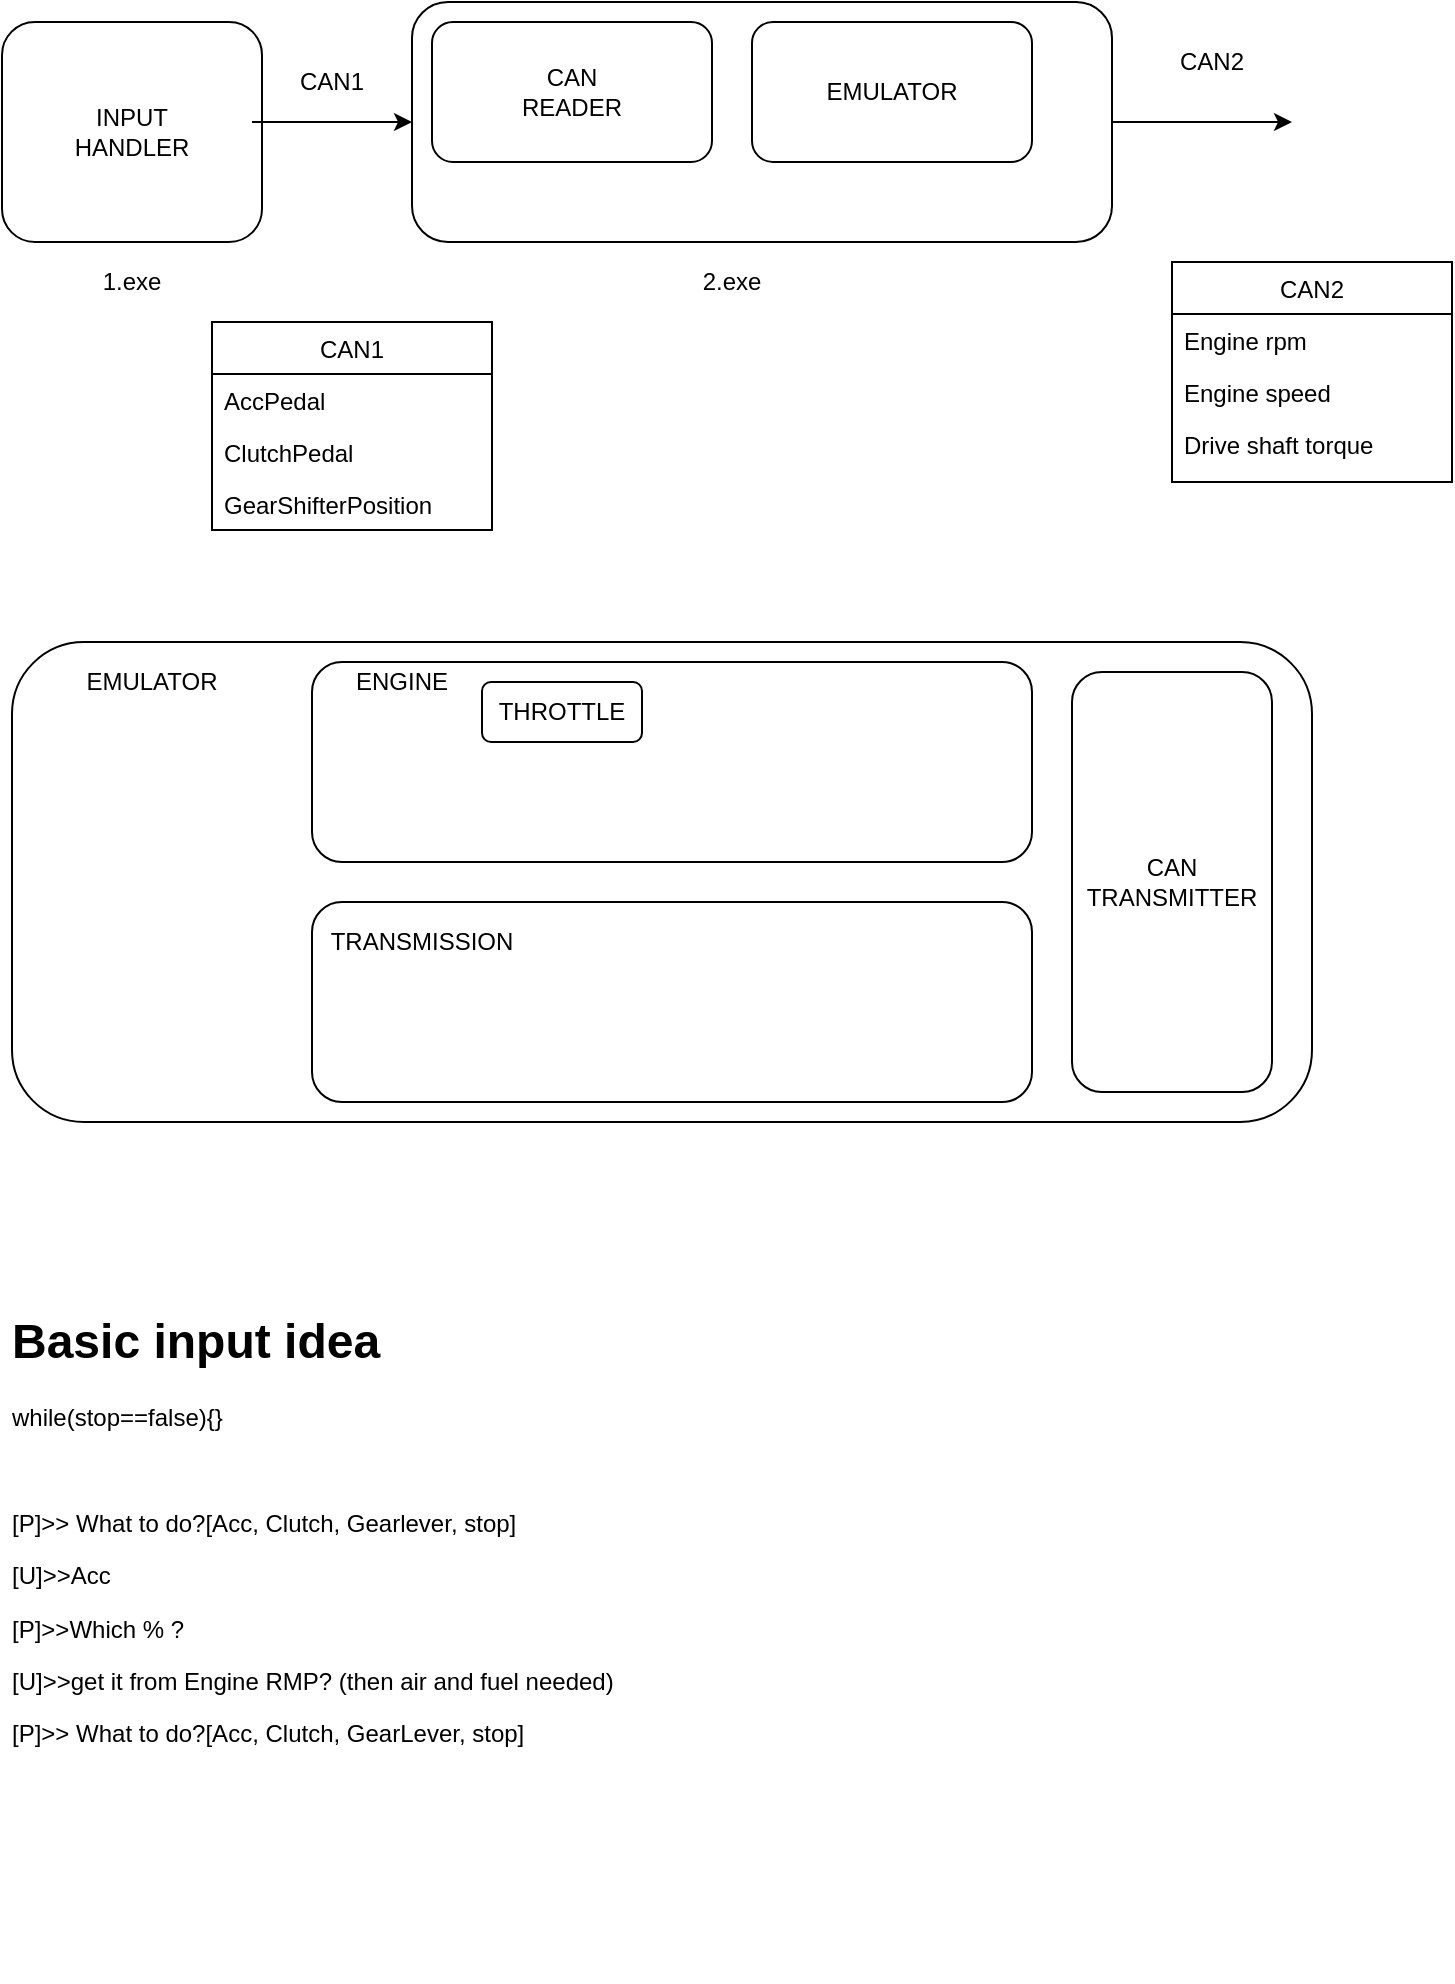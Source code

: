 <mxfile>
    <diagram id="aMPgfaCS1i6V14D40G4e" name="Page-1">
        <mxGraphModel dx="979" dy="918" grid="1" gridSize="10" guides="1" tooltips="1" connect="1" arrows="1" fold="1" page="1" pageScale="1" pageWidth="850" pageHeight="1100" math="0" shadow="0">
            <root>
                <mxCell id="0"/>
                <mxCell id="1" parent="0"/>
                <mxCell id="32" style="edgeStyle=orthogonalEdgeStyle;rounded=0;orthogonalLoop=1;jettySize=auto;html=1;exitX=1;exitY=0.5;exitDx=0;exitDy=0;entryX=1;entryY=0.5;entryDx=0;entryDy=0;" parent="1" edge="1">
                    <mxGeometry relative="1" as="geometry">
                        <Array as="points">
                            <mxPoint x="820" y="530"/>
                            <mxPoint x="820" y="295"/>
                        </Array>
                        <mxPoint x="780" y="295" as="targetPoint"/>
                    </mxGeometry>
                </mxCell>
                <mxCell id="33" value="Yes" style="edgeLabel;html=1;align=center;verticalAlign=middle;resizable=0;points=[];" parent="32" vertex="1" connectable="0">
                    <mxGeometry x="0.218" y="-2" relative="1" as="geometry">
                        <mxPoint y="1" as="offset"/>
                    </mxGeometry>
                </mxCell>
                <mxCell id="65" value="INPUT&lt;br&gt;HANDLER" style="rounded=1;whiteSpace=wrap;html=1;" parent="1" vertex="1">
                    <mxGeometry x="35" y="50" width="130" height="110" as="geometry"/>
                </mxCell>
                <mxCell id="66" value="" style="rounded=1;whiteSpace=wrap;html=1;" parent="1" vertex="1">
                    <mxGeometry x="240" y="40" width="350" height="120" as="geometry"/>
                </mxCell>
                <mxCell id="67" value="CAN&lt;br&gt;READER" style="rounded=1;whiteSpace=wrap;html=1;" parent="1" vertex="1">
                    <mxGeometry x="250" y="50" width="140" height="70" as="geometry"/>
                </mxCell>
                <mxCell id="68" value="EMULATOR" style="rounded=1;whiteSpace=wrap;html=1;" parent="1" vertex="1">
                    <mxGeometry x="410" y="50" width="140" height="70" as="geometry"/>
                </mxCell>
                <mxCell id="69" value="1.exe&lt;br&gt;" style="text;html=1;strokeColor=none;fillColor=none;align=center;verticalAlign=middle;whiteSpace=wrap;rounded=0;" parent="1" vertex="1">
                    <mxGeometry x="80" y="170" width="40" height="20" as="geometry"/>
                </mxCell>
                <mxCell id="70" value="2.exe" style="text;html=1;strokeColor=none;fillColor=none;align=center;verticalAlign=middle;whiteSpace=wrap;rounded=0;" parent="1" vertex="1">
                    <mxGeometry x="380" y="170" width="40" height="20" as="geometry"/>
                </mxCell>
                <mxCell id="73" value="" style="endArrow=classic;html=1;entryX=0;entryY=0.5;entryDx=0;entryDy=0;" parent="1" target="66" edge="1">
                    <mxGeometry width="50" height="50" relative="1" as="geometry">
                        <mxPoint x="160" y="100" as="sourcePoint"/>
                        <mxPoint x="230" y="105" as="targetPoint"/>
                    </mxGeometry>
                </mxCell>
                <mxCell id="74" value="CAN1" style="text;html=1;strokeColor=none;fillColor=none;align=center;verticalAlign=middle;whiteSpace=wrap;rounded=0;" parent="1" vertex="1">
                    <mxGeometry x="180" y="70" width="40" height="20" as="geometry"/>
                </mxCell>
                <mxCell id="76" value="CAN1" style="swimlane;fontStyle=0;childLayout=stackLayout;horizontal=1;startSize=26;horizontalStack=0;resizeParent=1;resizeParentMax=0;resizeLast=0;collapsible=1;marginBottom=0;" parent="1" vertex="1">
                    <mxGeometry x="140" y="200" width="140" height="104" as="geometry"/>
                </mxCell>
                <mxCell id="77" value="AccPedal" style="text;strokeColor=none;fillColor=none;align=left;verticalAlign=top;spacingLeft=4;spacingRight=4;overflow=hidden;rotatable=0;points=[[0,0.5],[1,0.5]];portConstraint=eastwest;" parent="76" vertex="1">
                    <mxGeometry y="26" width="140" height="26" as="geometry"/>
                </mxCell>
                <mxCell id="78" value="ClutchPedal" style="text;strokeColor=none;fillColor=none;align=left;verticalAlign=top;spacingLeft=4;spacingRight=4;overflow=hidden;rotatable=0;points=[[0,0.5],[1,0.5]];portConstraint=eastwest;" parent="76" vertex="1">
                    <mxGeometry y="52" width="140" height="26" as="geometry"/>
                </mxCell>
                <mxCell id="79" value="GearShifterPosition" style="text;strokeColor=none;fillColor=none;align=left;verticalAlign=top;spacingLeft=4;spacingRight=4;overflow=hidden;rotatable=0;points=[[0,0.5],[1,0.5]];portConstraint=eastwest;" parent="76" vertex="1">
                    <mxGeometry y="78" width="140" height="26" as="geometry"/>
                </mxCell>
                <mxCell id="80" value="" style="endArrow=classic;html=1;" parent="1" edge="1">
                    <mxGeometry width="50" height="50" relative="1" as="geometry">
                        <mxPoint x="590" y="100" as="sourcePoint"/>
                        <mxPoint x="680" y="100" as="targetPoint"/>
                    </mxGeometry>
                </mxCell>
                <mxCell id="81" value="CAN2" style="text;html=1;strokeColor=none;fillColor=none;align=center;verticalAlign=middle;whiteSpace=wrap;rounded=0;" parent="1" vertex="1">
                    <mxGeometry x="620" y="60" width="40" height="20" as="geometry"/>
                </mxCell>
                <mxCell id="82" value="CAN2" style="swimlane;fontStyle=0;childLayout=stackLayout;horizontal=1;startSize=26;horizontalStack=0;resizeParent=1;resizeParentMax=0;resizeLast=0;collapsible=1;marginBottom=0;" parent="1" vertex="1">
                    <mxGeometry x="620" y="170" width="140" height="110" as="geometry">
                        <mxRectangle x="620" y="170" width="60" height="26" as="alternateBounds"/>
                    </mxGeometry>
                </mxCell>
                <mxCell id="83" value="Engine rpm" style="text;strokeColor=none;fillColor=none;align=left;verticalAlign=top;spacingLeft=4;spacingRight=4;overflow=hidden;rotatable=0;points=[[0,0.5],[1,0.5]];portConstraint=eastwest;" parent="82" vertex="1">
                    <mxGeometry y="26" width="140" height="26" as="geometry"/>
                </mxCell>
                <mxCell id="84" value="Engine speed" style="text;strokeColor=none;fillColor=none;align=left;verticalAlign=top;spacingLeft=4;spacingRight=4;overflow=hidden;rotatable=0;points=[[0,0.5],[1,0.5]];portConstraint=eastwest;" parent="82" vertex="1">
                    <mxGeometry y="52" width="140" height="26" as="geometry"/>
                </mxCell>
                <mxCell id="85" value="Drive shaft torque" style="text;strokeColor=none;fillColor=none;align=left;verticalAlign=top;spacingLeft=4;spacingRight=4;overflow=hidden;rotatable=0;points=[[0,0.5],[1,0.5]];portConstraint=eastwest;" parent="82" vertex="1">
                    <mxGeometry y="78" width="140" height="32" as="geometry"/>
                </mxCell>
                <mxCell id="86" value="" style="rounded=1;whiteSpace=wrap;html=1;" parent="1" vertex="1">
                    <mxGeometry x="40" y="360" width="650" height="240" as="geometry"/>
                </mxCell>
                <mxCell id="87" value="EMULATOR" style="text;html=1;strokeColor=none;fillColor=none;align=center;verticalAlign=middle;whiteSpace=wrap;rounded=0;" parent="1" vertex="1">
                    <mxGeometry x="60" y="370" width="100" height="20" as="geometry"/>
                </mxCell>
                <mxCell id="88" value="" style="rounded=1;whiteSpace=wrap;html=1;" parent="1" vertex="1">
                    <mxGeometry x="190" y="370" width="360" height="100" as="geometry"/>
                </mxCell>
                <mxCell id="89" value="" style="rounded=1;whiteSpace=wrap;html=1;" parent="1" vertex="1">
                    <mxGeometry x="190" y="490" width="360" height="100" as="geometry"/>
                </mxCell>
                <mxCell id="91" value="ENGINE" style="text;html=1;strokeColor=none;fillColor=none;align=center;verticalAlign=middle;whiteSpace=wrap;rounded=0;" parent="1" vertex="1">
                    <mxGeometry x="190" y="370" width="90" height="20" as="geometry"/>
                </mxCell>
                <mxCell id="92" value="TRANSMISSION" style="text;html=1;strokeColor=none;fillColor=none;align=center;verticalAlign=middle;whiteSpace=wrap;rounded=0;" parent="1" vertex="1">
                    <mxGeometry x="200" y="500" width="90" height="20" as="geometry"/>
                </mxCell>
                <mxCell id="93" value="THROTTLE" style="rounded=1;whiteSpace=wrap;html=1;" parent="1" vertex="1">
                    <mxGeometry x="275" y="380" width="80" height="30" as="geometry"/>
                </mxCell>
                <mxCell id="96" value="CAN&lt;br&gt;TRANSMITTER" style="rounded=1;whiteSpace=wrap;html=1;" parent="1" vertex="1">
                    <mxGeometry x="570" y="375" width="100" height="210" as="geometry"/>
                </mxCell>
                <mxCell id="97" value="&lt;h1&gt;Basic input idea&lt;/h1&gt;&lt;p&gt;while(stop==false){}&lt;/p&gt;&lt;p&gt;&lt;br&gt;&lt;/p&gt;&lt;p&gt;[P]&amp;gt;&amp;gt; What to do?[Acc, Clutch, Gearlever, stop]&lt;/p&gt;&lt;p&gt;[U]&amp;gt;&amp;gt;Acc&lt;/p&gt;&lt;p&gt;[P]&amp;gt;&amp;gt;Which % ?&lt;/p&gt;&lt;p&gt;[U]&amp;gt;&amp;gt;get it from Engine RMP? (then air and fuel needed)&lt;/p&gt;&lt;p&gt;[P]&amp;gt;&amp;gt; What to do?[Acc, Clutch, GearLever, stop]&lt;/p&gt;&lt;p&gt;&lt;br&gt;&lt;/p&gt;" style="text;html=1;strokeColor=none;fillColor=none;spacing=5;spacingTop=-20;whiteSpace=wrap;overflow=hidden;rounded=0;" parent="1" vertex="1">
                    <mxGeometry x="35" y="690" width="360" height="340" as="geometry"/>
                </mxCell>
            </root>
        </mxGraphModel>
    </diagram>
    <diagram id="nXflNHjVYyOM3cQfYeDD" name="Page-2">
        <mxGraphModel dx="979" dy="771" grid="1" gridSize="10" guides="1" tooltips="1" connect="1" arrows="1" fold="1" page="1" pageScale="1" pageWidth="850" pageHeight="1100" math="0" shadow="0">
            <root>
                <mxCell id="kMR5-lp7owS_VFCdFpIF-0"/>
                <mxCell id="kMR5-lp7owS_VFCdFpIF-1" parent="kMR5-lp7owS_VFCdFpIF-0"/>
            </root>
        </mxGraphModel>
    </diagram>
</mxfile>